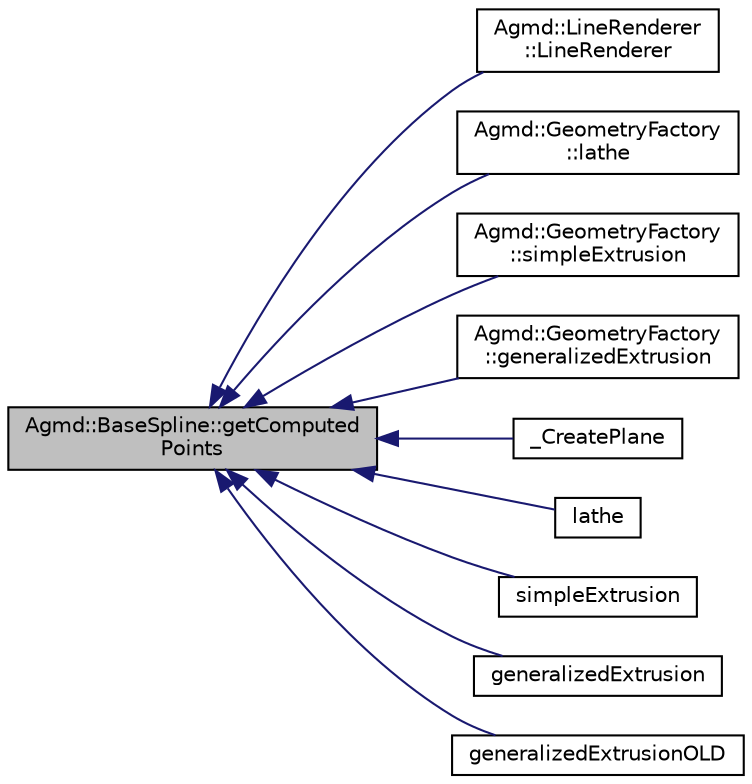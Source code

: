 digraph "Agmd::BaseSpline::getComputedPoints"
{
  edge [fontname="Helvetica",fontsize="10",labelfontname="Helvetica",labelfontsize="10"];
  node [fontname="Helvetica",fontsize="10",shape=record];
  rankdir="LR";
  Node1 [label="Agmd::BaseSpline::getComputed\lPoints",height=0.2,width=0.4,color="black", fillcolor="grey75", style="filled" fontcolor="black"];
  Node1 -> Node2 [dir="back",color="midnightblue",fontsize="10",style="solid",fontname="Helvetica"];
  Node2 [label="Agmd::LineRenderer\l::LineRenderer",height=0.2,width=0.4,color="black", fillcolor="white", style="filled",URL="$class_agmd_1_1_line_renderer.html#a9e325ddbe279157e0082388130d4ec06"];
  Node1 -> Node3 [dir="back",color="midnightblue",fontsize="10",style="solid",fontname="Helvetica"];
  Node3 [label="Agmd::GeometryFactory\l::lathe",height=0.2,width=0.4,color="black", fillcolor="white", style="filled",URL="$class_agmd_1_1_geometry_factory.html#a557c469b7b88ef313675962abc717c83"];
  Node1 -> Node4 [dir="back",color="midnightblue",fontsize="10",style="solid",fontname="Helvetica"];
  Node4 [label="Agmd::GeometryFactory\l::simpleExtrusion",height=0.2,width=0.4,color="black", fillcolor="white", style="filled",URL="$class_agmd_1_1_geometry_factory.html#a4df3eb979884b3694634ce6a92caa328"];
  Node1 -> Node5 [dir="back",color="midnightblue",fontsize="10",style="solid",fontname="Helvetica"];
  Node5 [label="Agmd::GeometryFactory\l::generalizedExtrusion",height=0.2,width=0.4,color="black", fillcolor="white", style="filled",URL="$class_agmd_1_1_geometry_factory.html#a64f2abf6a6d4806d53990b4998479140"];
  Node1 -> Node6 [dir="back",color="midnightblue",fontsize="10",style="solid",fontname="Helvetica"];
  Node6 [label="_CreatePlane",height=0.2,width=0.4,color="black", fillcolor="white", style="filled",URL="$_examples_2_bezier_2_app_8cpp.html#a713ac1ca47e0ec74590d2fb9aedd9f4c"];
  Node1 -> Node7 [dir="back",color="midnightblue",fontsize="10",style="solid",fontname="Helvetica"];
  Node7 [label="lathe",height=0.2,width=0.4,color="black", fillcolor="white", style="filled",URL="$_examples_2_bezier_2_app_8cpp.html#a7ba1e514e3dcd356c4a1aa3d8487fdad"];
  Node1 -> Node8 [dir="back",color="midnightblue",fontsize="10",style="solid",fontname="Helvetica"];
  Node8 [label="simpleExtrusion",height=0.2,width=0.4,color="black", fillcolor="white", style="filled",URL="$_examples_2_bezier_2_app_8cpp.html#ad39d90dc238fd94e74854efaf7cedf4e"];
  Node1 -> Node9 [dir="back",color="midnightblue",fontsize="10",style="solid",fontname="Helvetica"];
  Node9 [label="generalizedExtrusion",height=0.2,width=0.4,color="black", fillcolor="white", style="filled",URL="$_examples_2_bezier_2_app_8cpp.html#ae6fcb3b9436059137795889a4539b82d"];
  Node1 -> Node10 [dir="back",color="midnightblue",fontsize="10",style="solid",fontname="Helvetica"];
  Node10 [label="generalizedExtrusionOLD",height=0.2,width=0.4,color="black", fillcolor="white", style="filled",URL="$_examples_2_bezier_2_app_8cpp.html#ae31577dc61c972e62d96c8646cf8f786"];
}
